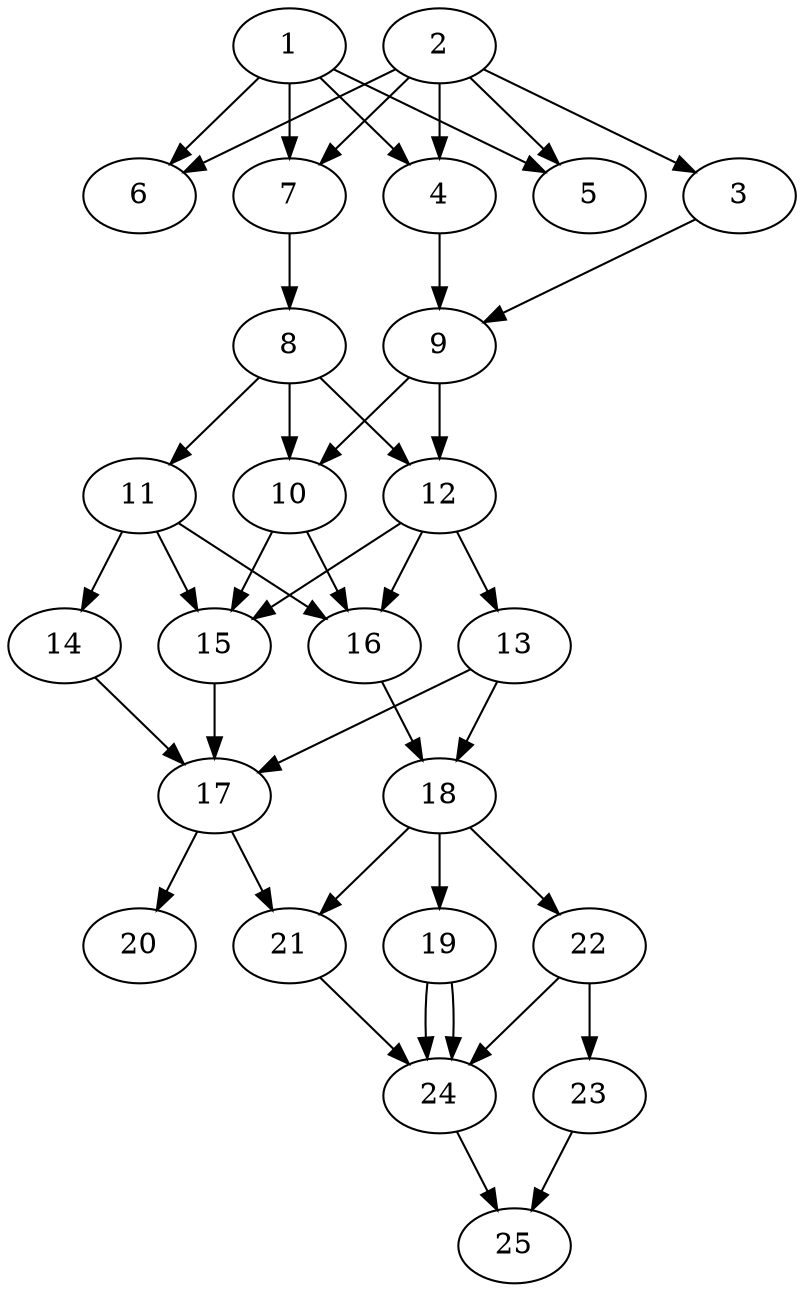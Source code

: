 // DAG automatically generated by daggen at Thu Oct  3 14:00:39 2019
// ./daggen --dot -n 25 --ccr 0.5 --fat 0.5 --regular 0.5 --density 0.9 --mindata 5242880 --maxdata 52428800 
digraph G {
  1 [size="25075712", alpha="0.00", expect_size="12537856"] 
  1 -> 4 [size ="12537856"]
  1 -> 5 [size ="12537856"]
  1 -> 6 [size ="12537856"]
  1 -> 7 [size ="12537856"]
  2 [size="104177664", alpha="0.02", expect_size="52088832"] 
  2 -> 3 [size ="52088832"]
  2 -> 4 [size ="52088832"]
  2 -> 5 [size ="52088832"]
  2 -> 6 [size ="52088832"]
  2 -> 7 [size ="52088832"]
  3 [size="55459840", alpha="0.11", expect_size="27729920"] 
  3 -> 9 [size ="27729920"]
  4 [size="86745088", alpha="0.10", expect_size="43372544"] 
  4 -> 9 [size ="43372544"]
  5 [size="25876480", alpha="0.09", expect_size="12938240"] 
  6 [size="33728512", alpha="0.18", expect_size="16864256"] 
  7 [size="36464640", alpha="0.19", expect_size="18232320"] 
  7 -> 8 [size ="18232320"]
  8 [size="11255808", alpha="0.18", expect_size="5627904"] 
  8 -> 10 [size ="5627904"]
  8 -> 11 [size ="5627904"]
  8 -> 12 [size ="5627904"]
  9 [size="34269184", alpha="0.13", expect_size="17134592"] 
  9 -> 10 [size ="17134592"]
  9 -> 12 [size ="17134592"]
  10 [size="38588416", alpha="0.15", expect_size="19294208"] 
  10 -> 15 [size ="19294208"]
  10 -> 16 [size ="19294208"]
  11 [size="102619136", alpha="0.07", expect_size="51309568"] 
  11 -> 14 [size ="51309568"]
  11 -> 15 [size ="51309568"]
  11 -> 16 [size ="51309568"]
  12 [size="104269824", alpha="0.04", expect_size="52134912"] 
  12 -> 13 [size ="52134912"]
  12 -> 15 [size ="52134912"]
  12 -> 16 [size ="52134912"]
  13 [size="19269632", alpha="0.12", expect_size="9634816"] 
  13 -> 17 [size ="9634816"]
  13 -> 18 [size ="9634816"]
  14 [size="72329216", alpha="0.18", expect_size="36164608"] 
  14 -> 17 [size ="36164608"]
  15 [size="27500544", alpha="0.04", expect_size="13750272"] 
  15 -> 17 [size ="13750272"]
  16 [size="71413760", alpha="0.18", expect_size="35706880"] 
  16 -> 18 [size ="35706880"]
  17 [size="60860416", alpha="0.00", expect_size="30430208"] 
  17 -> 20 [size ="30430208"]
  17 -> 21 [size ="30430208"]
  18 [size="55609344", alpha="0.04", expect_size="27804672"] 
  18 -> 19 [size ="27804672"]
  18 -> 21 [size ="27804672"]
  18 -> 22 [size ="27804672"]
  19 [size="47802368", alpha="0.14", expect_size="23901184"] 
  19 -> 24 [size ="23901184"]
  19 -> 24 [size ="23901184"]
  20 [size="15294464", alpha="0.16", expect_size="7647232"] 
  21 [size="87640064", alpha="0.02", expect_size="43820032"] 
  21 -> 24 [size ="43820032"]
  22 [size="24090624", alpha="0.07", expect_size="12045312"] 
  22 -> 23 [size ="12045312"]
  22 -> 24 [size ="12045312"]
  23 [size="43331584", alpha="0.02", expect_size="21665792"] 
  23 -> 25 [size ="21665792"]
  24 [size="101933056", alpha="0.13", expect_size="50966528"] 
  24 -> 25 [size ="50966528"]
  25 [size="93310976", alpha="0.07", expect_size="46655488"] 
}

